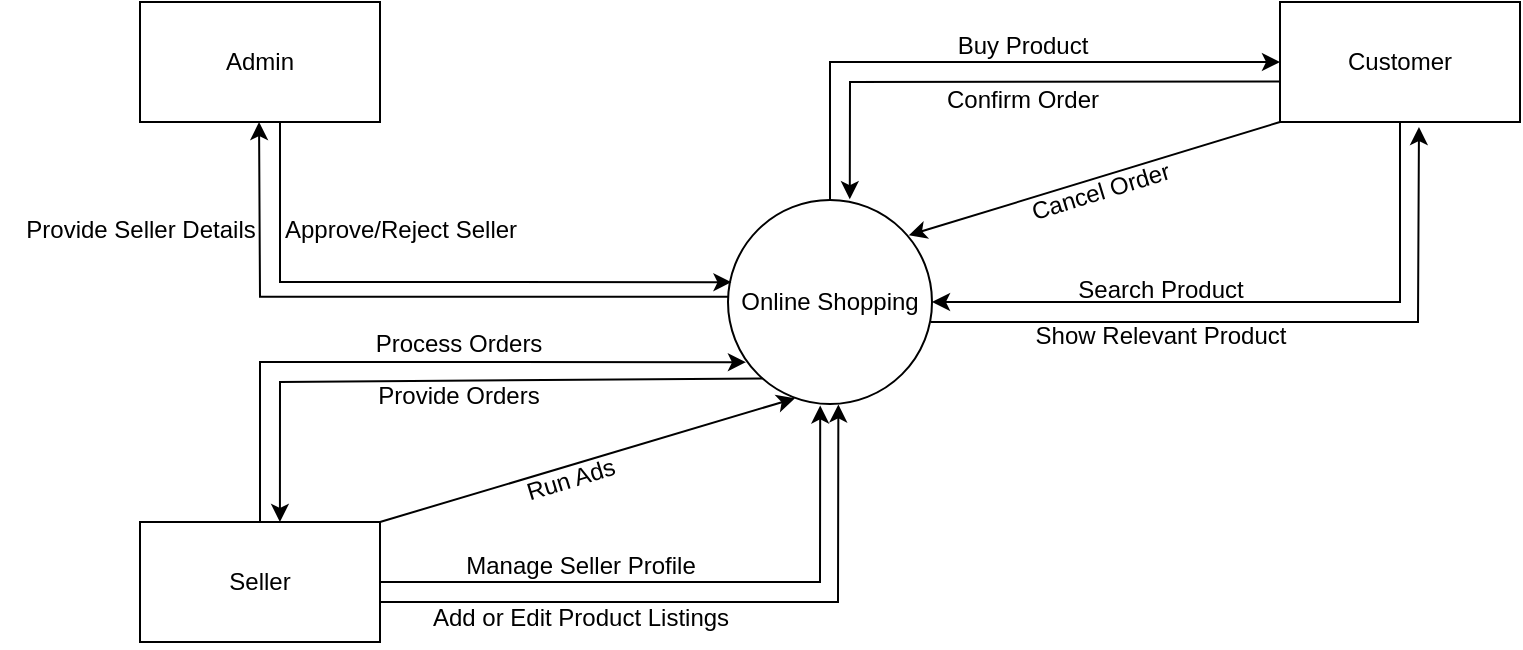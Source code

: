<mxfile version="26.0.2">
  <diagram name="Page-1" id="ow8yV7soUevK0If1KZrk">
    <mxGraphModel dx="2607" dy="1404" grid="1" gridSize="10" guides="1" tooltips="1" connect="1" arrows="1" fold="1" page="1" pageScale="1" pageWidth="850" pageHeight="1100" math="0" shadow="0">
      <root>
        <mxCell id="0" />
        <mxCell id="1" parent="0" />
        <mxCell id="VNkFq0JRNNYY1hxNsVwh-1" value="Online Shopping" style="ellipse;whiteSpace=wrap;html=1;aspect=fixed;" vertex="1" parent="1">
          <mxGeometry x="374" y="499" width="102" height="102" as="geometry" />
        </mxCell>
        <mxCell id="VNkFq0JRNNYY1hxNsVwh-2" value="Admin" style="rounded=0;whiteSpace=wrap;html=1;" vertex="1" parent="1">
          <mxGeometry x="80" y="400" width="120" height="60" as="geometry" />
        </mxCell>
        <mxCell id="VNkFq0JRNNYY1hxNsVwh-3" value="Customer" style="rounded=0;whiteSpace=wrap;html=1;" vertex="1" parent="1">
          <mxGeometry x="650" y="400" width="120" height="60" as="geometry" />
        </mxCell>
        <mxCell id="VNkFq0JRNNYY1hxNsVwh-4" value="Seller" style="rounded=0;whiteSpace=wrap;html=1;" vertex="1" parent="1">
          <mxGeometry x="80" y="660" width="120" height="60" as="geometry" />
        </mxCell>
        <mxCell id="VNkFq0JRNNYY1hxNsVwh-5" value="" style="endArrow=classic;html=1;rounded=0;exitX=0;exitY=0.5;exitDx=0;exitDy=0;entryX=0.496;entryY=1.044;entryDx=0;entryDy=0;entryPerimeter=0;" edge="1" parent="1">
          <mxGeometry width="50" height="50" relative="1" as="geometry">
            <mxPoint x="374" y="547.36" as="sourcePoint" />
            <mxPoint x="139.52" y="460.0" as="targetPoint" />
            <Array as="points">
              <mxPoint x="140" y="547.36" />
            </Array>
          </mxGeometry>
        </mxCell>
        <mxCell id="VNkFq0JRNNYY1hxNsVwh-7" value="Provide Seller Details" style="text;html=1;align=center;verticalAlign=middle;resizable=0;points=[];autosize=1;strokeColor=none;fillColor=none;" vertex="1" parent="1">
          <mxGeometry x="10" y="499" width="140" height="30" as="geometry" />
        </mxCell>
        <mxCell id="VNkFq0JRNNYY1hxNsVwh-8" value="" style="endArrow=classic;html=1;rounded=0;exitX=0.75;exitY=1;exitDx=0;exitDy=0;entryX=0.017;entryY=0.403;entryDx=0;entryDy=0;entryPerimeter=0;" edge="1" parent="1" target="VNkFq0JRNNYY1hxNsVwh-1">
          <mxGeometry width="50" height="50" relative="1" as="geometry">
            <mxPoint x="150" y="460" as="sourcePoint" />
            <mxPoint x="353.388" y="538.78" as="targetPoint" />
            <Array as="points">
              <mxPoint x="150" y="540" />
            </Array>
          </mxGeometry>
        </mxCell>
        <mxCell id="VNkFq0JRNNYY1hxNsVwh-9" value="Approve/Reject Seller" style="text;html=1;align=center;verticalAlign=middle;resizable=0;points=[];autosize=1;strokeColor=none;fillColor=none;" vertex="1" parent="1">
          <mxGeometry x="140" y="499" width="140" height="30" as="geometry" />
        </mxCell>
        <mxCell id="VNkFq0JRNNYY1hxNsVwh-10" value="" style="endArrow=classic;html=1;rounded=0;exitX=0.5;exitY=0;exitDx=0;exitDy=0;entryX=0;entryY=0.5;entryDx=0;entryDy=0;" edge="1" parent="1" source="VNkFq0JRNNYY1hxNsVwh-1" target="VNkFq0JRNNYY1hxNsVwh-3">
          <mxGeometry width="50" height="50" relative="1" as="geometry">
            <mxPoint x="420" y="480" as="sourcePoint" />
            <mxPoint x="470" y="430" as="targetPoint" />
            <Array as="points">
              <mxPoint x="425" y="430" />
            </Array>
          </mxGeometry>
        </mxCell>
        <mxCell id="VNkFq0JRNNYY1hxNsVwh-11" value="" style="endArrow=classic;html=1;rounded=0;exitX=-0.002;exitY=0.663;exitDx=0;exitDy=0;entryX=0.597;entryY=-0.004;entryDx=0;entryDy=0;entryPerimeter=0;exitPerimeter=0;" edge="1" parent="1" source="VNkFq0JRNNYY1hxNsVwh-3" target="VNkFq0JRNNYY1hxNsVwh-1">
          <mxGeometry width="50" height="50" relative="1" as="geometry">
            <mxPoint x="499.996" y="499" as="sourcePoint" />
            <mxPoint x="587.04" y="449" as="targetPoint" />
            <Array as="points">
              <mxPoint x="435" y="440" />
            </Array>
          </mxGeometry>
        </mxCell>
        <mxCell id="VNkFq0JRNNYY1hxNsVwh-12" value="" style="endArrow=classic;html=1;rounded=0;exitX=0.5;exitY=1;exitDx=0;exitDy=0;entryX=0;entryY=0.5;entryDx=0;entryDy=0;" edge="1" parent="1" source="VNkFq0JRNNYY1hxNsVwh-3">
          <mxGeometry width="50" height="50" relative="1" as="geometry">
            <mxPoint x="701" y="481" as="sourcePoint" />
            <mxPoint x="476" y="550" as="targetPoint" />
            <Array as="points">
              <mxPoint x="710" y="550" />
            </Array>
          </mxGeometry>
        </mxCell>
        <mxCell id="VNkFq0JRNNYY1hxNsVwh-13" value="" style="endArrow=classic;html=1;rounded=0;entryX=0.579;entryY=1.042;entryDx=0;entryDy=0;entryPerimeter=0;exitX=0.994;exitY=0.598;exitDx=0;exitDy=0;exitPerimeter=0;" edge="1" parent="1" source="VNkFq0JRNNYY1hxNsVwh-1" target="VNkFq0JRNNYY1hxNsVwh-3">
          <mxGeometry width="50" height="50" relative="1" as="geometry">
            <mxPoint x="480" y="560" as="sourcePoint" />
            <mxPoint x="486" y="560" as="targetPoint" />
            <Array as="points">
              <mxPoint x="719" y="560" />
            </Array>
          </mxGeometry>
        </mxCell>
        <mxCell id="VNkFq0JRNNYY1hxNsVwh-14" value="" style="endArrow=classic;html=1;rounded=0;exitX=1;exitY=0.5;exitDx=0;exitDy=0;entryX=0.452;entryY=1.007;entryDx=0;entryDy=0;entryPerimeter=0;" edge="1" parent="1" source="VNkFq0JRNNYY1hxNsVwh-4" target="VNkFq0JRNNYY1hxNsVwh-1">
          <mxGeometry width="50" height="50" relative="1" as="geometry">
            <mxPoint x="210" y="690" as="sourcePoint" />
            <mxPoint x="260" y="640" as="targetPoint" />
            <Array as="points">
              <mxPoint x="420" y="690" />
            </Array>
          </mxGeometry>
        </mxCell>
        <mxCell id="VNkFq0JRNNYY1hxNsVwh-15" value="" style="endArrow=classic;html=1;rounded=0;entryX=0.541;entryY=1.002;entryDx=0;entryDy=0;entryPerimeter=0;exitX=0.541;exitY=1.002;exitDx=0;exitDy=0;exitPerimeter=0;" edge="1" parent="1" target="VNkFq0JRNNYY1hxNsVwh-1">
          <mxGeometry width="50" height="50" relative="1" as="geometry">
            <mxPoint x="200.0" y="700.0" as="sourcePoint" />
            <mxPoint x="229.28" y="792.56" as="targetPoint" />
            <Array as="points">
              <mxPoint x="429" y="700" />
            </Array>
          </mxGeometry>
        </mxCell>
        <mxCell id="VNkFq0JRNNYY1hxNsVwh-16" value="" style="endArrow=classic;html=1;rounded=0;exitX=0.5;exitY=0;exitDx=0;exitDy=0;entryX=0.088;entryY=0.795;entryDx=0;entryDy=0;entryPerimeter=0;" edge="1" parent="1" target="VNkFq0JRNNYY1hxNsVwh-1">
          <mxGeometry width="50" height="50" relative="1" as="geometry">
            <mxPoint x="140" y="660.0" as="sourcePoint" />
            <mxPoint x="382.568" y="575.908" as="targetPoint" />
            <Array as="points">
              <mxPoint x="140" y="580" />
            </Array>
          </mxGeometry>
        </mxCell>
        <mxCell id="VNkFq0JRNNYY1hxNsVwh-17" value="" style="endArrow=classic;html=1;rounded=0;entryX=0.583;entryY=0;entryDx=0;entryDy=0;entryPerimeter=0;exitX=0.169;exitY=0.875;exitDx=0;exitDy=0;exitPerimeter=0;" edge="1" parent="1" source="VNkFq0JRNNYY1hxNsVwh-1" target="VNkFq0JRNNYY1hxNsVwh-4">
          <mxGeometry width="50" height="50" relative="1" as="geometry">
            <mxPoint x="390" y="588" as="sourcePoint" />
            <mxPoint x="170" y="650" as="targetPoint" />
            <Array as="points">
              <mxPoint x="150" y="590" />
            </Array>
          </mxGeometry>
        </mxCell>
        <mxCell id="VNkFq0JRNNYY1hxNsVwh-19" value="" style="endArrow=classic;html=1;rounded=0;exitX=0;exitY=1;exitDx=0;exitDy=0;entryX=0.886;entryY=0.173;entryDx=0;entryDy=0;entryPerimeter=0;" edge="1" parent="1" source="VNkFq0JRNNYY1hxNsVwh-3" target="VNkFq0JRNNYY1hxNsVwh-1">
          <mxGeometry width="50" height="50" relative="1" as="geometry">
            <mxPoint x="610" y="520" as="sourcePoint" />
            <mxPoint x="660" y="470" as="targetPoint" />
          </mxGeometry>
        </mxCell>
        <mxCell id="VNkFq0JRNNYY1hxNsVwh-20" value="Search Product" style="text;html=1;align=center;verticalAlign=middle;resizable=0;points=[];autosize=1;strokeColor=none;fillColor=none;" vertex="1" parent="1">
          <mxGeometry x="535" y="529" width="110" height="30" as="geometry" />
        </mxCell>
        <mxCell id="VNkFq0JRNNYY1hxNsVwh-21" value="Show Relevant Product" style="text;html=1;align=center;verticalAlign=middle;resizable=0;points=[];autosize=1;strokeColor=none;fillColor=none;" vertex="1" parent="1">
          <mxGeometry x="515" y="552" width="150" height="30" as="geometry" />
        </mxCell>
        <mxCell id="VNkFq0JRNNYY1hxNsVwh-22" value="Buy Product" style="text;html=1;align=center;verticalAlign=middle;resizable=0;points=[];autosize=1;strokeColor=none;fillColor=none;" vertex="1" parent="1">
          <mxGeometry x="476" y="407" width="90" height="30" as="geometry" />
        </mxCell>
        <mxCell id="VNkFq0JRNNYY1hxNsVwh-24" value="Confirm Order" style="text;html=1;align=center;verticalAlign=middle;resizable=0;points=[];autosize=1;strokeColor=none;fillColor=none;" vertex="1" parent="1">
          <mxGeometry x="471" y="434" width="100" height="30" as="geometry" />
        </mxCell>
        <mxCell id="VNkFq0JRNNYY1hxNsVwh-25" value="Cancel Order" style="text;html=1;align=center;verticalAlign=middle;resizable=0;points=[];autosize=1;strokeColor=none;fillColor=none;rotation=343;" vertex="1" parent="1">
          <mxGeometry x="515" y="480" width="90" height="30" as="geometry" />
        </mxCell>
        <mxCell id="VNkFq0JRNNYY1hxNsVwh-27" value="" style="endArrow=classic;html=1;rounded=0;entryX=0.328;entryY=0.972;entryDx=0;entryDy=0;entryPerimeter=0;" edge="1" parent="1" target="VNkFq0JRNNYY1hxNsVwh-1">
          <mxGeometry width="50" height="50" relative="1" as="geometry">
            <mxPoint x="200" y="660" as="sourcePoint" />
            <mxPoint x="280" y="590" as="targetPoint" />
          </mxGeometry>
        </mxCell>
        <mxCell id="VNkFq0JRNNYY1hxNsVwh-28" value="Run Ads" style="text;html=1;align=center;verticalAlign=middle;resizable=0;points=[];autosize=1;strokeColor=none;fillColor=none;rotation=343;" vertex="1" parent="1">
          <mxGeometry x="260" y="624" width="70" height="30" as="geometry" />
        </mxCell>
        <mxCell id="VNkFq0JRNNYY1hxNsVwh-32" value="Manage Seller Profile" style="text;html=1;align=center;verticalAlign=middle;resizable=0;points=[];autosize=1;strokeColor=none;fillColor=none;" vertex="1" parent="1">
          <mxGeometry x="230" y="667" width="140" height="30" as="geometry" />
        </mxCell>
        <mxCell id="VNkFq0JRNNYY1hxNsVwh-33" value="Add or Edit Product Listings" style="text;html=1;align=center;verticalAlign=middle;resizable=0;points=[];autosize=1;strokeColor=none;fillColor=none;" vertex="1" parent="1">
          <mxGeometry x="215" y="693" width="170" height="30" as="geometry" />
        </mxCell>
        <mxCell id="VNkFq0JRNNYY1hxNsVwh-34" value="Process Orders" style="text;html=1;align=center;verticalAlign=middle;resizable=0;points=[];autosize=1;strokeColor=none;fillColor=none;" vertex="1" parent="1">
          <mxGeometry x="184" y="556" width="110" height="30" as="geometry" />
        </mxCell>
        <mxCell id="VNkFq0JRNNYY1hxNsVwh-35" value="Provide Orders" style="text;html=1;align=center;verticalAlign=middle;resizable=0;points=[];autosize=1;strokeColor=none;fillColor=none;" vertex="1" parent="1">
          <mxGeometry x="189" y="582" width="100" height="30" as="geometry" />
        </mxCell>
      </root>
    </mxGraphModel>
  </diagram>
</mxfile>
